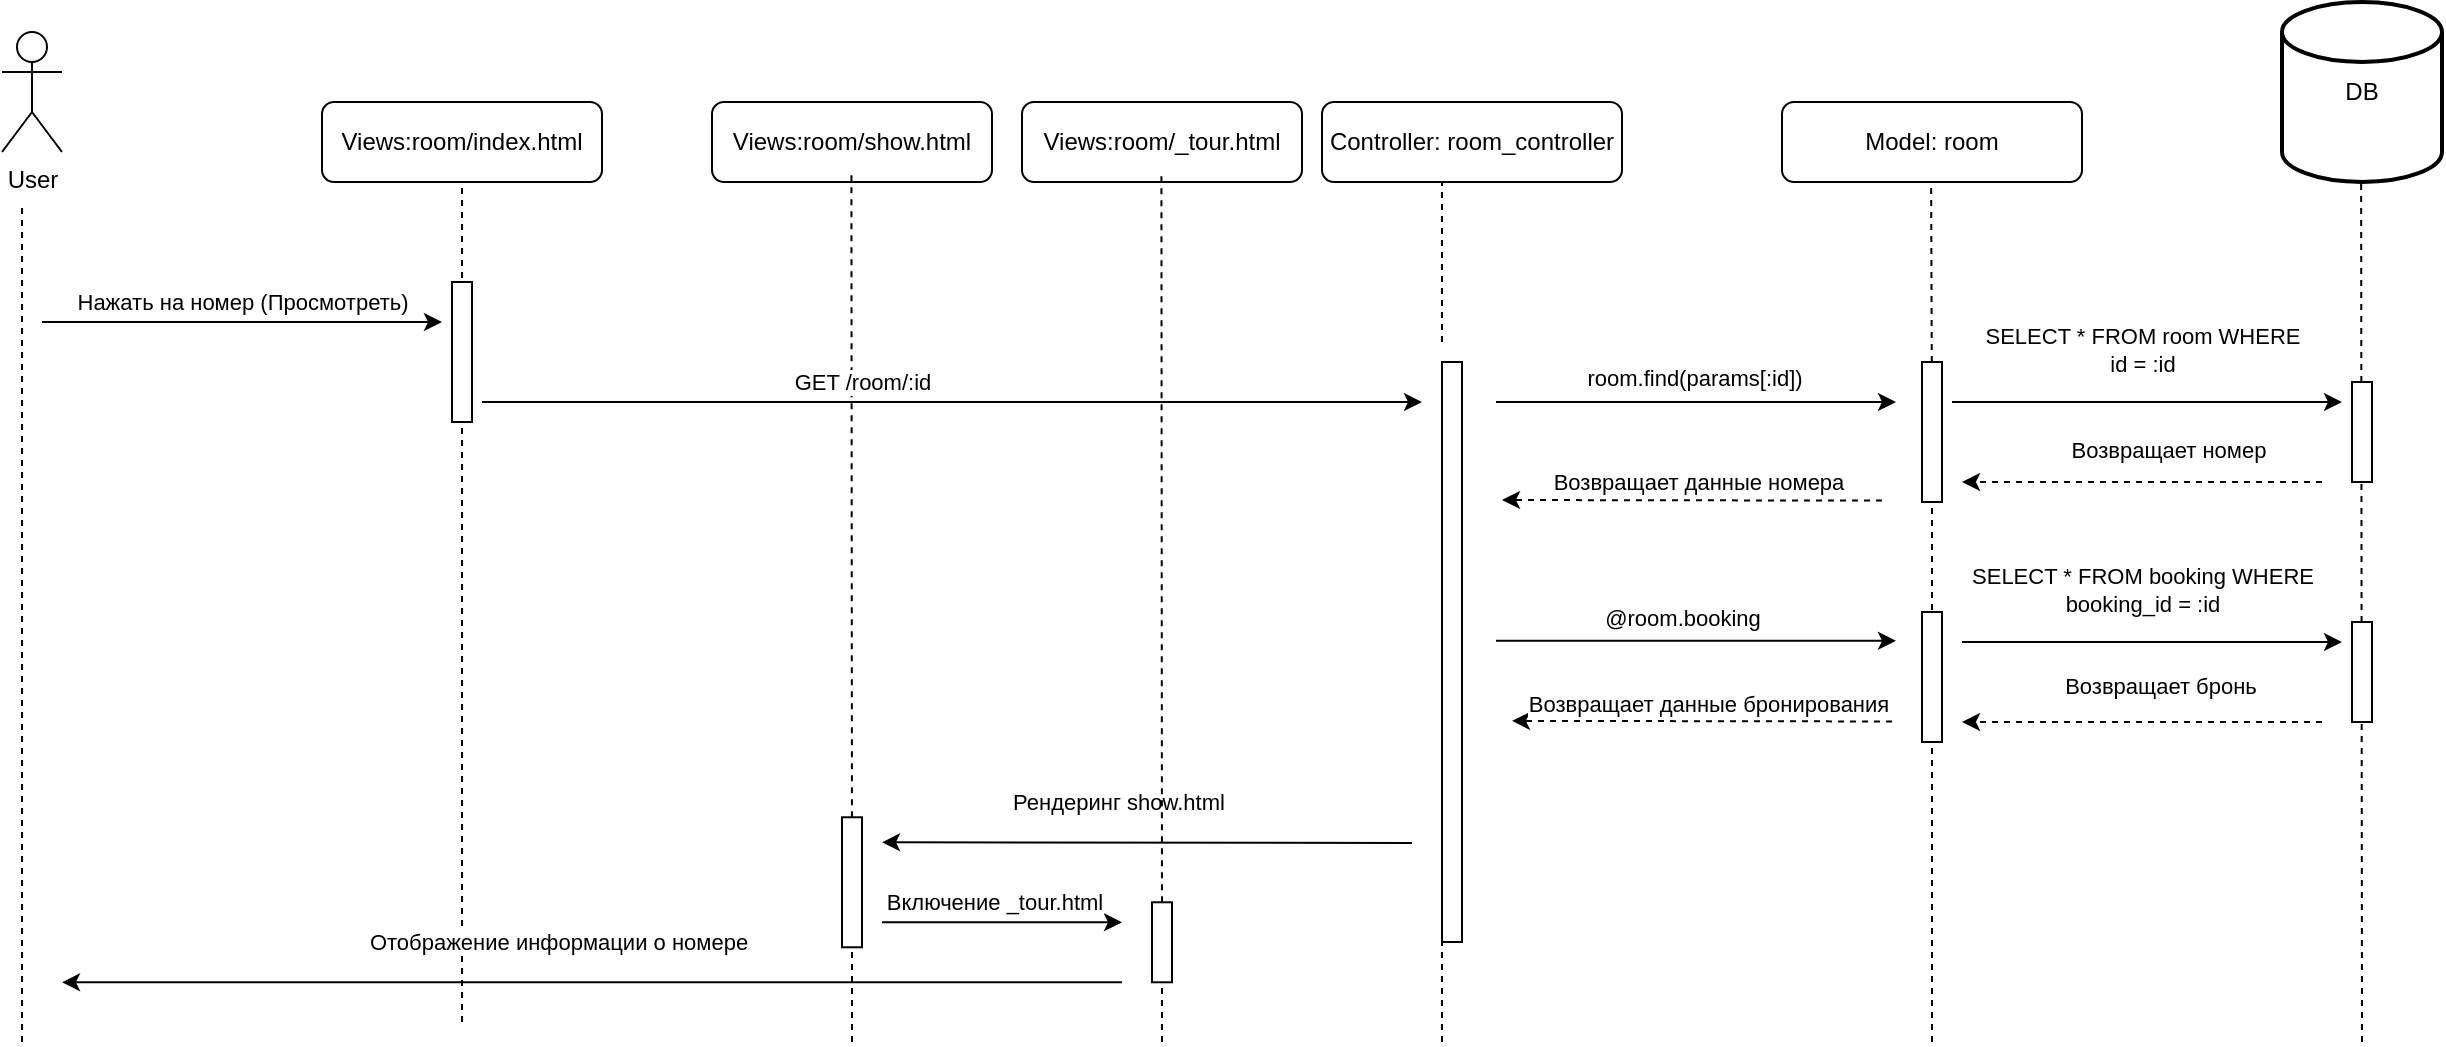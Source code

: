 <mxfile version="26.0.8">
  <diagram name="Страница — 1" id="695ID7bgG2WFHrSCJuuI">
    <mxGraphModel dx="1434" dy="1998" grid="1" gridSize="10" guides="1" tooltips="1" connect="1" arrows="1" fold="1" page="1" pageScale="1" pageWidth="827" pageHeight="1169" math="0" shadow="0">
      <root>
        <mxCell id="0" />
        <mxCell id="1" parent="0" />
        <mxCell id="zl0BZrbLmQ8mZboYd0fY-1" value="Views:room/index.html" style="rounded=1;whiteSpace=wrap;html=1;" parent="1" vertex="1">
          <mxGeometry x="240" y="-30" width="140" height="40" as="geometry" />
        </mxCell>
        <mxCell id="zl0BZrbLmQ8mZboYd0fY-2" value="Views:room/show.html" style="rounded=1;whiteSpace=wrap;html=1;" parent="1" vertex="1">
          <mxGeometry x="435" y="-30" width="140" height="40" as="geometry" />
        </mxCell>
        <mxCell id="zl0BZrbLmQ8mZboYd0fY-3" value="Controller: room_controller" style="rounded=1;whiteSpace=wrap;html=1;" parent="1" vertex="1">
          <mxGeometry x="740" y="-30" width="150" height="40" as="geometry" />
        </mxCell>
        <mxCell id="zl0BZrbLmQ8mZboYd0fY-4" value="Model: room" style="rounded=1;whiteSpace=wrap;html=1;" parent="1" vertex="1">
          <mxGeometry x="970" y="-30" width="150" height="40" as="geometry" />
        </mxCell>
        <mxCell id="zl0BZrbLmQ8mZboYd0fY-6" value="DB" style="strokeWidth=2;html=1;shape=mxgraph.flowchart.database;whiteSpace=wrap;" parent="1" vertex="1">
          <mxGeometry x="1220" y="-80" width="80" height="90" as="geometry" />
        </mxCell>
        <mxCell id="zl0BZrbLmQ8mZboYd0fY-7" value="User" style="shape=umlActor;verticalLabelPosition=bottom;verticalAlign=top;html=1;" parent="1" vertex="1">
          <mxGeometry x="80" y="-65" width="30" height="60" as="geometry" />
        </mxCell>
        <mxCell id="zl0BZrbLmQ8mZboYd0fY-8" value="" style="endArrow=none;dashed=1;html=1;rounded=0;entryX=0.5;entryY=1;entryDx=0;entryDy=0;" parent="1" target="zl0BZrbLmQ8mZboYd0fY-1" edge="1">
          <mxGeometry width="50" height="50" relative="1" as="geometry">
            <mxPoint x="310" y="430" as="sourcePoint" />
            <mxPoint x="320" y="130" as="targetPoint" />
          </mxGeometry>
        </mxCell>
        <mxCell id="zl0BZrbLmQ8mZboYd0fY-9" value="" style="endArrow=none;dashed=1;html=1;rounded=0;entryX=0.5;entryY=1;entryDx=0;entryDy=0;" parent="1" source="zl0BZrbLmQ8mZboYd0fY-35" edge="1">
          <mxGeometry width="50" height="50" relative="1" as="geometry">
            <mxPoint x="504.71" y="275" as="sourcePoint" />
            <mxPoint x="504.71" y="5" as="targetPoint" />
          </mxGeometry>
        </mxCell>
        <mxCell id="zl0BZrbLmQ8mZboYd0fY-10" value="" style="endArrow=none;dashed=1;html=1;rounded=0;entryX=0.5;entryY=1;entryDx=0;entryDy=0;" parent="1" edge="1">
          <mxGeometry width="50" height="50" relative="1" as="geometry">
            <mxPoint x="800.0" y="90.0" as="sourcePoint" />
            <mxPoint x="800" y="10" as="targetPoint" />
          </mxGeometry>
        </mxCell>
        <mxCell id="zl0BZrbLmQ8mZboYd0fY-11" value="" style="endArrow=none;dashed=1;html=1;rounded=0;entryX=0.5;entryY=1;entryDx=0;entryDy=0;" parent="1" source="zl0BZrbLmQ8mZboYd0fY-19" edge="1">
          <mxGeometry width="50" height="50" relative="1" as="geometry">
            <mxPoint x="1044.57" y="481.481" as="sourcePoint" />
            <mxPoint x="1044.57" y="10" as="targetPoint" />
          </mxGeometry>
        </mxCell>
        <mxCell id="zl0BZrbLmQ8mZboYd0fY-12" value="" style="endArrow=none;dashed=1;html=1;rounded=0;entryX=0.5;entryY=1;entryDx=0;entryDy=0;" parent="1" edge="1">
          <mxGeometry width="50" height="50" relative="1" as="geometry">
            <mxPoint x="1260" y="440" as="sourcePoint" />
            <mxPoint x="1259.57" y="10" as="targetPoint" />
          </mxGeometry>
        </mxCell>
        <mxCell id="zl0BZrbLmQ8mZboYd0fY-13" value="" style="rounded=0;whiteSpace=wrap;html=1;" parent="1" vertex="1">
          <mxGeometry x="305" y="60" width="10" height="70" as="geometry" />
        </mxCell>
        <mxCell id="zl0BZrbLmQ8mZboYd0fY-14" value="" style="endArrow=none;dashed=1;html=1;rounded=0;" parent="1" edge="1">
          <mxGeometry width="50" height="50" relative="1" as="geometry">
            <mxPoint x="90" y="440" as="sourcePoint" />
            <mxPoint x="90" y="20" as="targetPoint" />
          </mxGeometry>
        </mxCell>
        <mxCell id="zl0BZrbLmQ8mZboYd0fY-15" value="" style="endArrow=classic;html=1;rounded=0;" parent="1" edge="1">
          <mxGeometry width="50" height="50" relative="1" as="geometry">
            <mxPoint x="100" y="80" as="sourcePoint" />
            <mxPoint x="300" y="80" as="targetPoint" />
          </mxGeometry>
        </mxCell>
        <mxCell id="zl0BZrbLmQ8mZboYd0fY-23" value="Нажать на номер (Просмотреть)" style="edgeLabel;html=1;align=center;verticalAlign=middle;resizable=0;points=[];" parent="zl0BZrbLmQ8mZboYd0fY-15" vertex="1" connectable="0">
          <mxGeometry x="0.11" y="1" relative="1" as="geometry">
            <mxPoint x="-11" y="-9" as="offset" />
          </mxGeometry>
        </mxCell>
        <mxCell id="zl0BZrbLmQ8mZboYd0fY-17" value="" style="endArrow=classic;html=1;rounded=0;" parent="1" edge="1">
          <mxGeometry width="50" height="50" relative="1" as="geometry">
            <mxPoint x="320" y="120" as="sourcePoint" />
            <mxPoint x="790" y="120" as="targetPoint" />
          </mxGeometry>
        </mxCell>
        <mxCell id="zl0BZrbLmQ8mZboYd0fY-16" value="" style="rounded=0;whiteSpace=wrap;html=1;" parent="1" vertex="1">
          <mxGeometry x="800" y="100" width="10" height="290" as="geometry" />
        </mxCell>
        <mxCell id="zl0BZrbLmQ8mZboYd0fY-20" value="" style="endArrow=none;dashed=1;html=1;rounded=0;entryX=0.5;entryY=1;entryDx=0;entryDy=0;" parent="1" target="zl0BZrbLmQ8mZboYd0fY-19" edge="1">
          <mxGeometry width="50" height="50" relative="1" as="geometry">
            <mxPoint x="1045" y="440" as="sourcePoint" />
            <mxPoint x="1044.57" y="10" as="targetPoint" />
          </mxGeometry>
        </mxCell>
        <mxCell id="zl0BZrbLmQ8mZboYd0fY-19" value="" style="rounded=0;whiteSpace=wrap;html=1;" parent="1" vertex="1">
          <mxGeometry x="1040" y="100" width="10" height="70" as="geometry" />
        </mxCell>
        <mxCell id="zl0BZrbLmQ8mZboYd0fY-24" value="GET /room/:id" style="edgeLabel;html=1;align=center;verticalAlign=middle;resizable=0;points=[];" parent="1" vertex="1" connectable="0">
          <mxGeometry x="510.004" y="110.0" as="geometry" />
        </mxCell>
        <mxCell id="zl0BZrbLmQ8mZboYd0fY-25" value="" style="endArrow=classic;html=1;rounded=0;" parent="1" edge="1">
          <mxGeometry width="50" height="50" relative="1" as="geometry">
            <mxPoint x="827" y="120" as="sourcePoint" />
            <mxPoint x="1027" y="120" as="targetPoint" />
          </mxGeometry>
        </mxCell>
        <mxCell id="zl0BZrbLmQ8mZboYd0fY-26" value="room.find(params[:id])" style="edgeLabel;html=1;align=center;verticalAlign=middle;resizable=0;points=[];" parent="1" vertex="1" connectable="0">
          <mxGeometry x="930.004" y="110.0" as="geometry">
            <mxPoint x="-4" y="-2" as="offset" />
          </mxGeometry>
        </mxCell>
        <mxCell id="zl0BZrbLmQ8mZboYd0fY-27" value="" style="rounded=0;whiteSpace=wrap;html=1;" parent="1" vertex="1">
          <mxGeometry x="1255" y="110" width="10" height="50" as="geometry" />
        </mxCell>
        <mxCell id="zl0BZrbLmQ8mZboYd0fY-28" value="" style="endArrow=classic;html=1;rounded=0;" parent="1" edge="1">
          <mxGeometry width="50" height="50" relative="1" as="geometry">
            <mxPoint x="1055" y="120" as="sourcePoint" />
            <mxPoint x="1250" y="120" as="targetPoint" />
          </mxGeometry>
        </mxCell>
        <mxCell id="zl0BZrbLmQ8mZboYd0fY-29" value="SELECT * FROM room&amp;nbsp;WHERE&lt;br&gt;id = :id" style="edgeLabel;html=1;align=center;verticalAlign=middle;resizable=0;points=[];" parent="1" vertex="1" connectable="0">
          <mxGeometry x="1160.004" y="90.0" as="geometry">
            <mxPoint x="-10" y="4" as="offset" />
          </mxGeometry>
        </mxCell>
        <mxCell id="zl0BZrbLmQ8mZboYd0fY-30" value="" style="endArrow=classic;html=1;rounded=0;dashed=1;" parent="1" edge="1">
          <mxGeometry width="50" height="50" relative="1" as="geometry">
            <mxPoint x="1240" y="160" as="sourcePoint" />
            <mxPoint x="1060" y="160" as="targetPoint" />
          </mxGeometry>
        </mxCell>
        <mxCell id="zl0BZrbLmQ8mZboYd0fY-31" value="Возвращает номер" style="edgeLabel;html=1;align=center;verticalAlign=middle;resizable=0;points=[];" parent="1" vertex="1" connectable="0">
          <mxGeometry x="1170.004" y="140.0" as="geometry">
            <mxPoint x="-7" y="4" as="offset" />
          </mxGeometry>
        </mxCell>
        <mxCell id="zl0BZrbLmQ8mZboYd0fY-32" value="" style="endArrow=classic;html=1;rounded=0;dashed=1;" parent="1" edge="1">
          <mxGeometry width="50" height="50" relative="1" as="geometry">
            <mxPoint x="1020" y="169.31" as="sourcePoint" />
            <mxPoint x="830" y="169" as="targetPoint" />
          </mxGeometry>
        </mxCell>
        <mxCell id="zl0BZrbLmQ8mZboYd0fY-33" value="Возвращает данные номера" style="edgeLabel;html=1;align=center;verticalAlign=middle;resizable=0;points=[];" parent="1" vertex="1" connectable="0">
          <mxGeometry x="930.004" y="150.0" as="geometry">
            <mxPoint x="-2" y="10" as="offset" />
          </mxGeometry>
        </mxCell>
        <mxCell id="zl0BZrbLmQ8mZboYd0fY-34" value="" style="endArrow=none;dashed=1;html=1;rounded=0;entryX=0;entryY=1;entryDx=0;entryDy=0;" parent="1" target="zl0BZrbLmQ8mZboYd0fY-16" edge="1">
          <mxGeometry width="50" height="50" relative="1" as="geometry">
            <mxPoint x="800" y="440" as="sourcePoint" />
            <mxPoint x="830" y="260" as="targetPoint" />
          </mxGeometry>
        </mxCell>
        <mxCell id="zl0BZrbLmQ8mZboYd0fY-38" value="" style="endArrow=classic;html=1;rounded=0;" parent="1" edge="1">
          <mxGeometry width="50" height="50" relative="1" as="geometry">
            <mxPoint x="785" y="340.45" as="sourcePoint" />
            <mxPoint x="520" y="340.14" as="targetPoint" />
          </mxGeometry>
        </mxCell>
        <mxCell id="zl0BZrbLmQ8mZboYd0fY-39" value="Рендеринг show.html" style="edgeLabel;html=1;align=center;verticalAlign=middle;resizable=0;points=[];" parent="1" vertex="1" connectable="0">
          <mxGeometry x="640.004" y="310.14" as="geometry">
            <mxPoint x="-2" y="10" as="offset" />
          </mxGeometry>
        </mxCell>
        <mxCell id="zl0BZrbLmQ8mZboYd0fY-41" value="" style="endArrow=classic;html=1;rounded=0;" parent="1" edge="1">
          <mxGeometry width="50" height="50" relative="1" as="geometry">
            <mxPoint x="640" y="410.14" as="sourcePoint" />
            <mxPoint x="110" y="410.14" as="targetPoint" />
          </mxGeometry>
        </mxCell>
        <mxCell id="zl0BZrbLmQ8mZboYd0fY-42" value="Отображение информации о номере" style="edgeLabel;html=1;align=center;verticalAlign=middle;resizable=0;points=[];" parent="1" vertex="1" connectable="0">
          <mxGeometry x="360.004" y="380.0" as="geometry">
            <mxPoint x="-2" y="10" as="offset" />
          </mxGeometry>
        </mxCell>
        <mxCell id="vaN0Z5LDlKTRYc4WO4Ml-2" value="" style="endArrow=none;dashed=1;html=1;rounded=0;entryX=0.5;entryY=1;entryDx=0;entryDy=0;" parent="1" target="zl0BZrbLmQ8mZboYd0fY-35" edge="1">
          <mxGeometry width="50" height="50" relative="1" as="geometry">
            <mxPoint x="505" y="440" as="sourcePoint" />
            <mxPoint x="504.71" y="5" as="targetPoint" />
          </mxGeometry>
        </mxCell>
        <mxCell id="zl0BZrbLmQ8mZboYd0fY-35" value="" style="rounded=0;whiteSpace=wrap;html=1;" parent="1" vertex="1">
          <mxGeometry x="500" y="327.64" width="10" height="65" as="geometry" />
        </mxCell>
        <mxCell id="vaN0Z5LDlKTRYc4WO4Ml-3" value="Views:room/_tour.html" style="rounded=1;whiteSpace=wrap;html=1;" parent="1" vertex="1">
          <mxGeometry x="590" y="-30" width="140" height="40" as="geometry" />
        </mxCell>
        <mxCell id="vaN0Z5LDlKTRYc4WO4Ml-4" value="" style="endArrow=none;dashed=1;html=1;rounded=0;entryX=0.5;entryY=1;entryDx=0;entryDy=0;" parent="1" source="vaN0Z5LDlKTRYc4WO4Ml-6" edge="1">
          <mxGeometry width="50" height="50" relative="1" as="geometry">
            <mxPoint x="660" y="270" as="sourcePoint" />
            <mxPoint x="659.71" y="5" as="targetPoint" />
          </mxGeometry>
        </mxCell>
        <mxCell id="vaN0Z5LDlKTRYc4WO4Ml-7" value="" style="endArrow=none;dashed=1;html=1;rounded=0;entryX=0.5;entryY=1;entryDx=0;entryDy=0;" parent="1" target="vaN0Z5LDlKTRYc4WO4Ml-6" edge="1">
          <mxGeometry width="50" height="50" relative="1" as="geometry">
            <mxPoint x="660" y="440" as="sourcePoint" />
            <mxPoint x="659.71" y="5" as="targetPoint" />
          </mxGeometry>
        </mxCell>
        <mxCell id="vaN0Z5LDlKTRYc4WO4Ml-6" value="" style="rounded=0;whiteSpace=wrap;html=1;" parent="1" vertex="1">
          <mxGeometry x="655" y="370.14" width="10" height="40" as="geometry" />
        </mxCell>
        <mxCell id="vaN0Z5LDlKTRYc4WO4Ml-8" value="" style="endArrow=classic;html=1;rounded=0;" parent="1" edge="1">
          <mxGeometry width="50" height="50" relative="1" as="geometry">
            <mxPoint x="520" y="380.14" as="sourcePoint" />
            <mxPoint x="640" y="380.14" as="targetPoint" />
          </mxGeometry>
        </mxCell>
        <mxCell id="vaN0Z5LDlKTRYc4WO4Ml-9" value="Включение _tour.html" style="edgeLabel;html=1;align=center;verticalAlign=middle;resizable=0;points=[];" parent="vaN0Z5LDlKTRYc4WO4Ml-8" vertex="1" connectable="0">
          <mxGeometry x="-0.079" y="1" relative="1" as="geometry">
            <mxPoint y="-9" as="offset" />
          </mxGeometry>
        </mxCell>
        <mxCell id="2EVgVAZSI1Bsvhj1SHZg-1" value="" style="rounded=0;whiteSpace=wrap;html=1;" parent="1" vertex="1">
          <mxGeometry x="1255" y="230" width="10" height="50" as="geometry" />
        </mxCell>
        <mxCell id="2EVgVAZSI1Bsvhj1SHZg-2" value="" style="endArrow=classic;html=1;rounded=0;" parent="1" edge="1">
          <mxGeometry width="50" height="50" relative="1" as="geometry">
            <mxPoint x="1060" y="240" as="sourcePoint" />
            <mxPoint x="1250" y="240" as="targetPoint" />
          </mxGeometry>
        </mxCell>
        <mxCell id="2EVgVAZSI1Bsvhj1SHZg-3" value="SELECT * FROM booking WHERE&lt;br&gt;booking_id = :id" style="edgeLabel;html=1;align=center;verticalAlign=middle;resizable=0;points=[];" parent="1" vertex="1" connectable="0">
          <mxGeometry x="1160.004" y="210.0" as="geometry">
            <mxPoint x="-10" y="4" as="offset" />
          </mxGeometry>
        </mxCell>
        <mxCell id="2EVgVAZSI1Bsvhj1SHZg-4" value="" style="endArrow=classic;html=1;rounded=0;dashed=1;" parent="1" edge="1">
          <mxGeometry width="50" height="50" relative="1" as="geometry">
            <mxPoint x="1240" y="280" as="sourcePoint" />
            <mxPoint x="1060" y="280" as="targetPoint" />
          </mxGeometry>
        </mxCell>
        <mxCell id="2EVgVAZSI1Bsvhj1SHZg-5" value="Возвращает бронь" style="edgeLabel;html=1;align=center;verticalAlign=middle;resizable=0;points=[];" parent="1" vertex="1" connectable="0">
          <mxGeometry x="1170.004" y="260.0" as="geometry">
            <mxPoint x="-11" y="2" as="offset" />
          </mxGeometry>
        </mxCell>
        <mxCell id="2EVgVAZSI1Bsvhj1SHZg-6" value="" style="rounded=0;whiteSpace=wrap;html=1;" parent="1" vertex="1">
          <mxGeometry x="1040" y="225" width="10" height="65" as="geometry" />
        </mxCell>
        <mxCell id="2EVgVAZSI1Bsvhj1SHZg-7" value="" style="endArrow=classic;html=1;rounded=0;" parent="1" edge="1">
          <mxGeometry width="50" height="50" relative="1" as="geometry">
            <mxPoint x="827" y="239.43" as="sourcePoint" />
            <mxPoint x="1027" y="239.43" as="targetPoint" />
          </mxGeometry>
        </mxCell>
        <mxCell id="2EVgVAZSI1Bsvhj1SHZg-8" value="@room.booking" style="edgeLabel;html=1;align=center;verticalAlign=middle;resizable=0;points=[];" parent="1" vertex="1" connectable="0">
          <mxGeometry x="930.004" y="229.43" as="geometry">
            <mxPoint x="-10" y="-2" as="offset" />
          </mxGeometry>
        </mxCell>
        <mxCell id="2EVgVAZSI1Bsvhj1SHZg-9" value="" style="endArrow=classic;html=1;rounded=0;dashed=1;" parent="1" edge="1">
          <mxGeometry width="50" height="50" relative="1" as="geometry">
            <mxPoint x="1025" y="279.74" as="sourcePoint" />
            <mxPoint x="835" y="279.43" as="targetPoint" />
          </mxGeometry>
        </mxCell>
        <mxCell id="2EVgVAZSI1Bsvhj1SHZg-10" value="Возвращает данные бронирования" style="edgeLabel;html=1;align=center;verticalAlign=middle;resizable=0;points=[];" parent="1" vertex="1" connectable="0">
          <mxGeometry x="935.004" y="260.43" as="geometry">
            <mxPoint x="-2" y="10" as="offset" />
          </mxGeometry>
        </mxCell>
      </root>
    </mxGraphModel>
  </diagram>
</mxfile>
